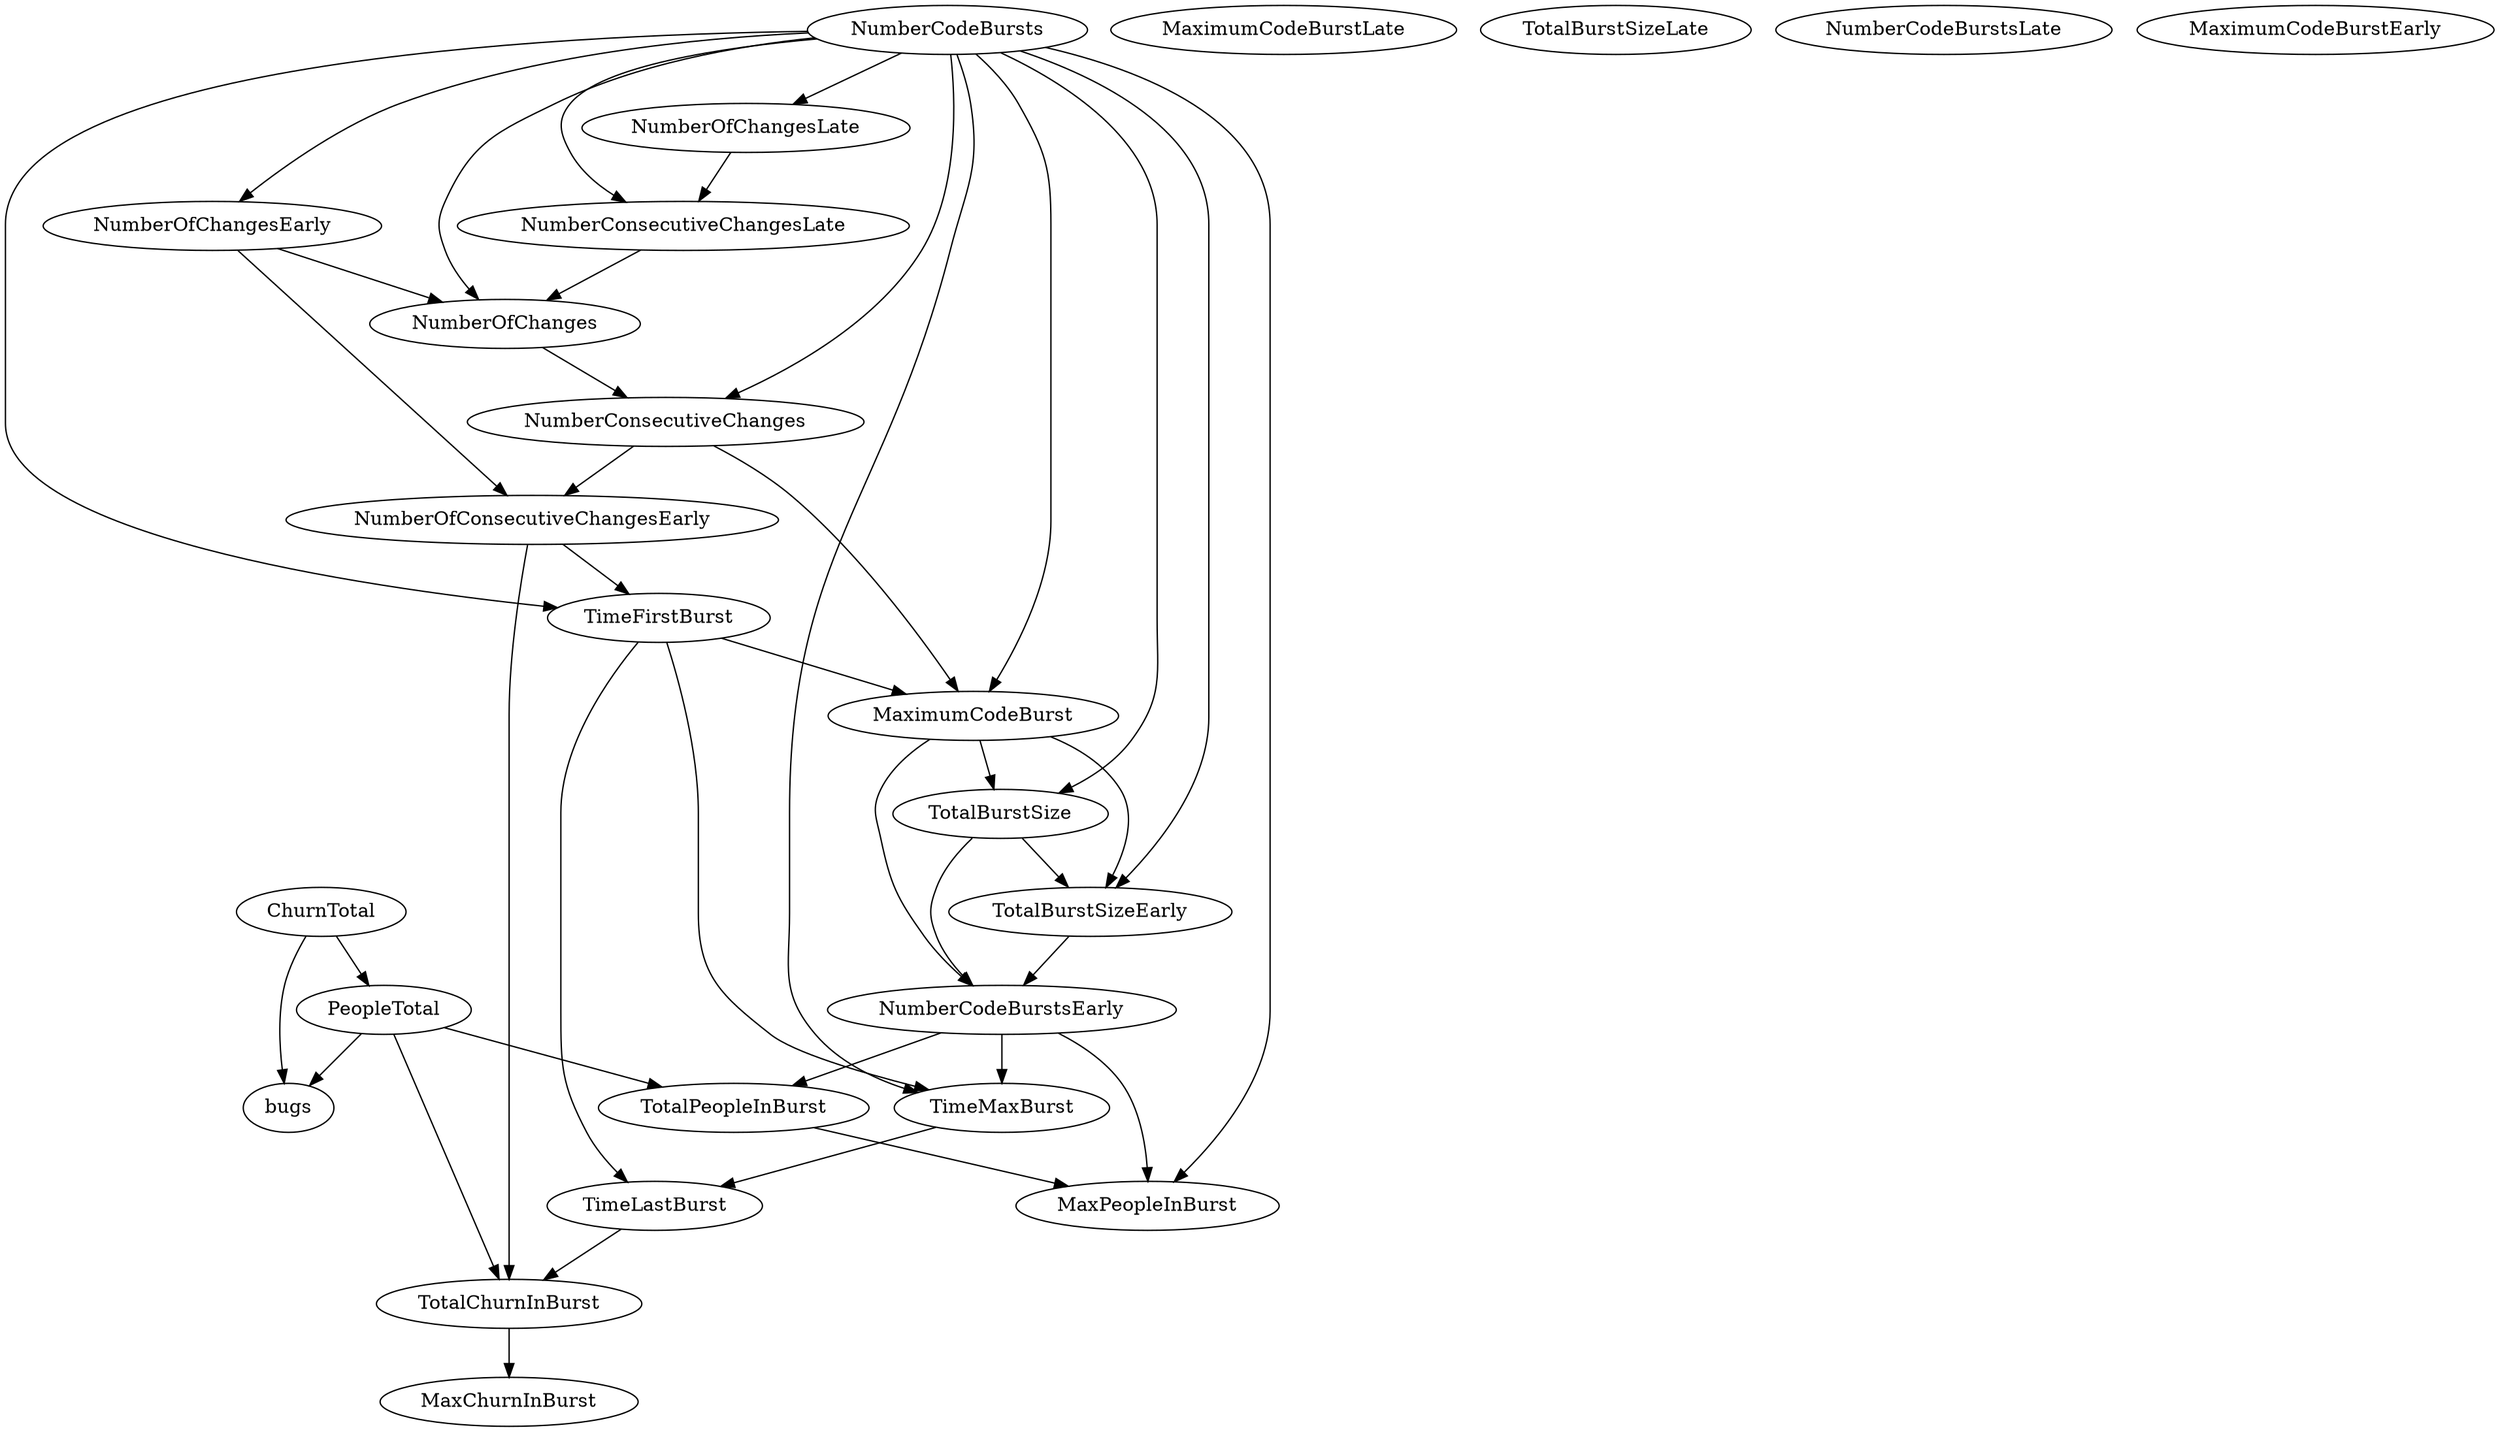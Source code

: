 digraph {
   TotalPeopleInBurst;
   MaximumCodeBurstLate;
   NumberOfChanges;
   MaxPeopleInBurst;
   TotalBurstSizeLate;
   NumberCodeBurstsLate;
   NumberOfChangesLate;
   NumberOfChangesEarly;
   MaxChurnInBurst;
   MaximumCodeBurstEarly;
   NumberCodeBurstsEarly;
   TimeFirstBurst;
   TotalChurnInBurst;
   ChurnTotal;
   MaximumCodeBurst;
   NumberOfConsecutiveChangesEarly;
   NumberConsecutiveChangesLate;
   TotalBurstSizeEarly;
   TotalBurstSize;
   TimeMaxBurst;
   NumberConsecutiveChanges;
   TimeLastBurst;
   NumberCodeBursts;
   PeopleTotal;
   bugs;
   TotalPeopleInBurst -> MaxPeopleInBurst;
   NumberOfChanges -> NumberConsecutiveChanges;
   NumberOfChangesLate -> NumberConsecutiveChangesLate;
   NumberOfChangesEarly -> NumberOfChanges;
   NumberOfChangesEarly -> NumberOfConsecutiveChangesEarly;
   NumberCodeBurstsEarly -> TotalPeopleInBurst;
   NumberCodeBurstsEarly -> MaxPeopleInBurst;
   NumberCodeBurstsEarly -> TimeMaxBurst;
   TimeFirstBurst -> MaximumCodeBurst;
   TimeFirstBurst -> TimeMaxBurst;
   TimeFirstBurst -> TimeLastBurst;
   TotalChurnInBurst -> MaxChurnInBurst;
   ChurnTotal -> PeopleTotal;
   ChurnTotal -> bugs;
   MaximumCodeBurst -> NumberCodeBurstsEarly;
   MaximumCodeBurst -> TotalBurstSizeEarly;
   MaximumCodeBurst -> TotalBurstSize;
   NumberOfConsecutiveChangesEarly -> TimeFirstBurst;
   NumberOfConsecutiveChangesEarly -> TotalChurnInBurst;
   NumberConsecutiveChangesLate -> NumberOfChanges;
   TotalBurstSizeEarly -> NumberCodeBurstsEarly;
   TotalBurstSize -> NumberCodeBurstsEarly;
   TotalBurstSize -> TotalBurstSizeEarly;
   TimeMaxBurst -> TimeLastBurst;
   NumberConsecutiveChanges -> MaximumCodeBurst;
   NumberConsecutiveChanges -> NumberOfConsecutiveChangesEarly;
   TimeLastBurst -> TotalChurnInBurst;
   NumberCodeBursts -> NumberOfChanges;
   NumberCodeBursts -> MaxPeopleInBurst;
   NumberCodeBursts -> NumberOfChangesLate;
   NumberCodeBursts -> NumberOfChangesEarly;
   NumberCodeBursts -> TimeFirstBurst;
   NumberCodeBursts -> MaximumCodeBurst;
   NumberCodeBursts -> NumberConsecutiveChangesLate;
   NumberCodeBursts -> TotalBurstSizeEarly;
   NumberCodeBursts -> TotalBurstSize;
   NumberCodeBursts -> TimeMaxBurst;
   NumberCodeBursts -> NumberConsecutiveChanges;
   PeopleTotal -> TotalPeopleInBurst;
   PeopleTotal -> TotalChurnInBurst;
   PeopleTotal -> bugs;
}
